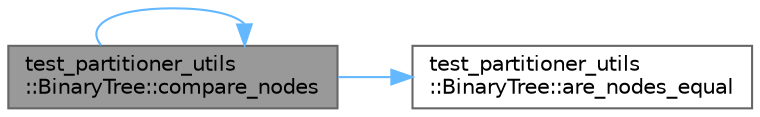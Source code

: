 digraph "test_partitioner_utils::BinaryTree::compare_nodes"
{
 // LATEX_PDF_SIZE
  bgcolor="transparent";
  edge [fontname=Helvetica,fontsize=10,labelfontname=Helvetica,labelfontsize=10];
  node [fontname=Helvetica,fontsize=10,shape=box,height=0.2,width=0.4];
  rankdir="LR";
  Node1 [id="Node000001",label="test_partitioner_utils\l::BinaryTree::compare_nodes",height=0.2,width=0.4,color="gray40", fillcolor="grey60", style="filled", fontcolor="black",tooltip=" "];
  Node1 -> Node2 [id="edge1_Node000001_Node000002",color="steelblue1",style="solid",tooltip=" "];
  Node2 [id="Node000002",label="test_partitioner_utils\l::BinaryTree::are_nodes_equal",height=0.2,width=0.4,color="grey40", fillcolor="white", style="filled",URL="$classtest__partitioner__utils_1_1_binary_tree.html#a5c5f4854dfd16813d356de5ddac259e2",tooltip=" "];
  Node1 -> Node1 [id="edge2_Node000001_Node000001",color="steelblue1",style="solid",tooltip=" "];
}
